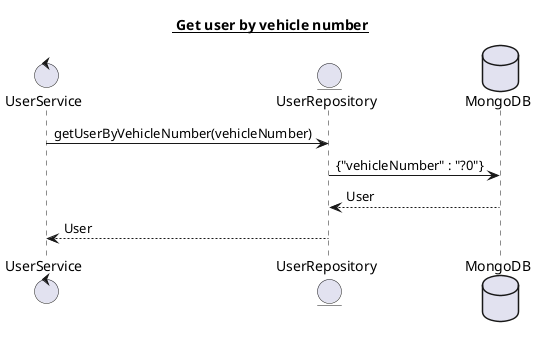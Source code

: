 @startuml
title <U> Get user by vehicle number


control "UserService" as Service
entity UserRepository as Dao
database MongoDB as DB


Service -> Dao : getUserByVehicleNumber(vehicleNumber)
Dao -> DB : {"vehicleNumber" : "?0"}
DB --> Dao : User
Dao --> Service : User

@enduml